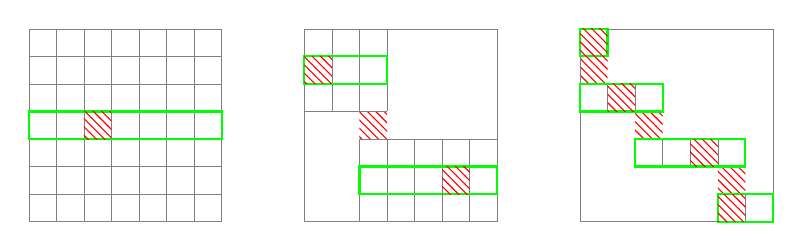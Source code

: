 % === Based On ===
% Geometric representation of the sum 1/4 + 1/16 + 1/64 + 1/256 + ...
% Author: Jimi Oke
% ================

\begin{tikzpicture}[scale=.35]\footnotesize

\begin{scope}[yscale=-1] % I'm flipping the y-axis because I'm working on grids
  % Step 1
  \pgfmathsetmacro{\p}{0} % initial x

  \draw[step=1cm,gray,very thin] (\p,0) grid (\p+7,7); % grid
  \draw[green,thick] (\p,3) rectangle (\p+7,4); % selected row
  \fill[pattern=north west lines,pattern color=red] (\p+2,3) rectangle (\p+3,4); % row minima

  % Step 2
  \pgfmathsetmacro{\p}{10}
  \fill[pattern=north west lines,pattern color=red] (\p+2,3) rectangle (\p+3,4);
  \draw[step=1cm,gray,very thin] (\p,0) rectangle (\p+7,7);

  \draw[step=1cm,gray,very thin] (\p,0) grid (\p+3,3);
  \draw[green,thick] (\p,1) rectangle (\p+3,2);
  \fill[pattern=north west lines,pattern color=red] (\p,1) rectangle (\p+1,2);

  \draw[step=1cm,gray,very thin] (\p+2,4) grid (\p+7,7);
  \draw[green,thick] (\p+2,5) rectangle (\p+7,6);
  \fill[pattern=north west lines,pattern color=red] (\p+5,5) rectangle (\p+6,6);

  % Step 3
  \pgfmathsetmacro{\p}{20}
  \fill[pattern=north west lines,pattern color=red] (\p+2,3) rectangle (\p+3,4);
  \fill[pattern=north west lines,pattern color=red] (\p,1) rectangle (\p+1,2);
  \fill[pattern=north west lines,pattern color=red] (\p+5,5) rectangle (\p+6,6);
  \draw[step=1cm,gray,very thin] (\p,0) rectangle (\p+7,7);


  \draw[step=1cm,gray,very thin] (\p,0) grid (\p+1,1);
  \draw[green,thick] (\p,0) rectangle (\p+1,1);
  \fill[pattern=north west lines,pattern color=red] (\p,0) rectangle (\p+1,1);

  \draw[step=1cm,gray,very thin] (\p,2) grid (\p+3,3);
  \draw[green,thick] (\p,2) rectangle (\p+3,3);
  \fill[pattern=north west lines,pattern color=red] (\p+1,2) rectangle (\p+2,3);

  \draw[step=1cm,gray,very thin] (\p+2,4) grid (\p+6,5);
  \draw[green,thick] (\p+2,4) rectangle (\p+6,5);
  \fill[pattern=north west lines,pattern color=red] (\p+4,4) rectangle (\p+5,5);

  \draw[step=1cm,gray,very thin] (\p+5,6) grid (\p+7,7);
  \draw[green,thick] (\p+5,6) rectangle (\p+7,7);
  \fill[pattern=north west lines,pattern color=red] (\p+5,6) rectangle (\p+6,7);
\end{scope}

\end{tikzpicture}
